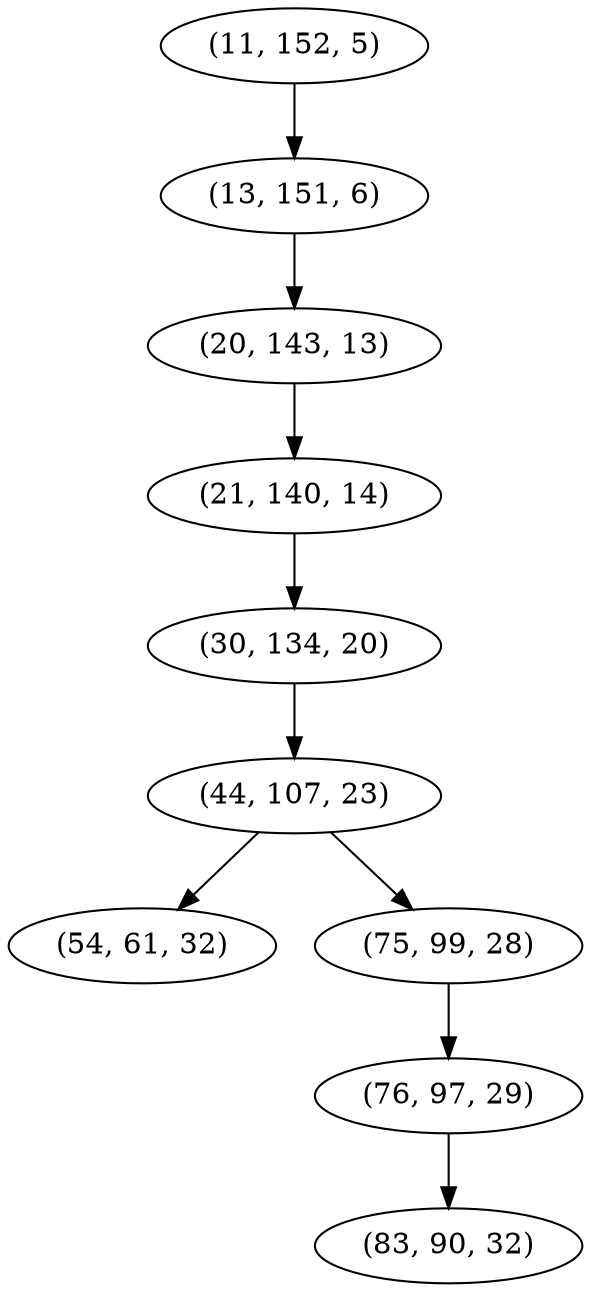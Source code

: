 digraph tree {
    "(11, 152, 5)";
    "(13, 151, 6)";
    "(20, 143, 13)";
    "(21, 140, 14)";
    "(30, 134, 20)";
    "(44, 107, 23)";
    "(54, 61, 32)";
    "(75, 99, 28)";
    "(76, 97, 29)";
    "(83, 90, 32)";
    "(11, 152, 5)" -> "(13, 151, 6)";
    "(13, 151, 6)" -> "(20, 143, 13)";
    "(20, 143, 13)" -> "(21, 140, 14)";
    "(21, 140, 14)" -> "(30, 134, 20)";
    "(30, 134, 20)" -> "(44, 107, 23)";
    "(44, 107, 23)" -> "(54, 61, 32)";
    "(44, 107, 23)" -> "(75, 99, 28)";
    "(75, 99, 28)" -> "(76, 97, 29)";
    "(76, 97, 29)" -> "(83, 90, 32)";
}
